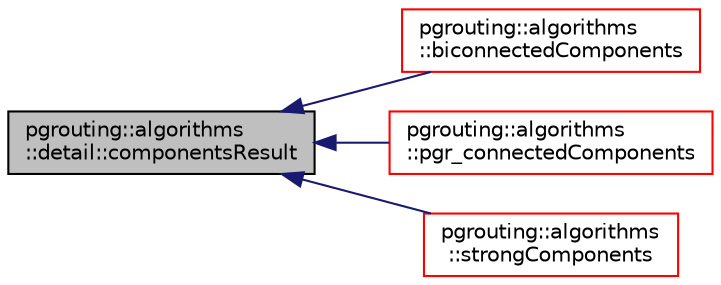 digraph "pgrouting::algorithms::detail::componentsResult"
{
  edge [fontname="Helvetica",fontsize="10",labelfontname="Helvetica",labelfontsize="10"];
  node [fontname="Helvetica",fontsize="10",shape=record];
  rankdir="LR";
  Node1 [label="pgrouting::algorithms\l::detail::componentsResult",height=0.2,width=0.4,color="black", fillcolor="grey75", style="filled", fontcolor="black"];
  Node1 -> Node2 [dir="back",color="midnightblue",fontsize="10",style="solid",fontname="Helvetica"];
  Node2 [label="pgrouting::algorithms\l::biconnectedComponents",height=0.2,width=0.4,color="red", fillcolor="white", style="filled",URL="$namespacepgrouting_1_1algorithms.html#a3df1bb2972605147a28f3915ae18928e",tooltip="Biconnected Components. "];
  Node1 -> Node6 [dir="back",color="midnightblue",fontsize="10",style="solid",fontname="Helvetica"];
  Node6 [label="pgrouting::algorithms\l::pgr_connectedComponents",height=0.2,width=0.4,color="red", fillcolor="white", style="filled",URL="$namespacepgrouting_1_1algorithms.html#a27f963804538f0f09041b0c48c2161c7",tooltip="works for undirected graph "];
  Node1 -> Node10 [dir="back",color="midnightblue",fontsize="10",style="solid",fontname="Helvetica"];
  Node10 [label="pgrouting::algorithms\l::strongComponents",height=0.2,width=0.4,color="red", fillcolor="white", style="filled",URL="$namespacepgrouting_1_1algorithms.html#aedf0b2f490016da8da55843cb27cec15",tooltip="Strongly Connected Components Vertex Version. "];
}
